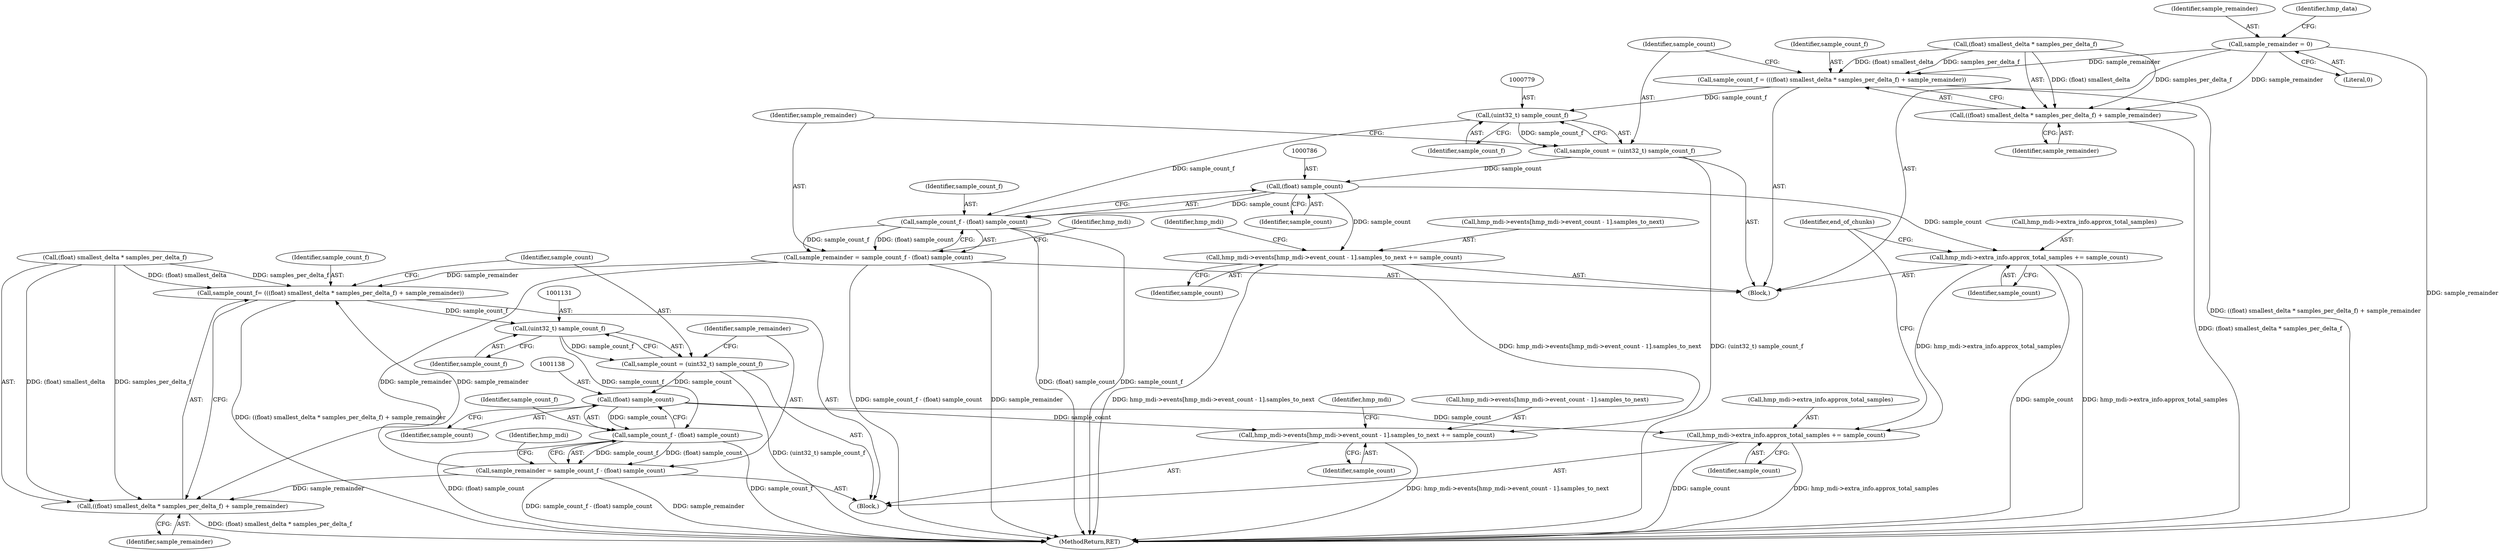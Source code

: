 digraph "0_wildmidi_660b513d99bced8783a4a5984ac2f742c74ebbdd_0@API" {
"1000190" [label="(Call,sample_remainder = 0)"];
"1000767" [label="(Call,sample_count_f = (((float) smallest_delta * samples_per_delta_f) + sample_remainder))"];
"1000778" [label="(Call,(uint32_t) sample_count_f)"];
"1000776" [label="(Call,sample_count = (uint32_t) sample_count_f)"];
"1000785" [label="(Call,(float) sample_count)"];
"1000783" [label="(Call,sample_count_f - (float) sample_count)"];
"1000781" [label="(Call,sample_remainder = sample_count_f - (float) sample_count)"];
"1001119" [label="(Call,sample_count_f= (((float) smallest_delta * samples_per_delta_f) + sample_remainder))"];
"1001130" [label="(Call,(uint32_t) sample_count_f)"];
"1001128" [label="(Call,sample_count = (uint32_t) sample_count_f)"];
"1001137" [label="(Call,(float) sample_count)"];
"1001135" [label="(Call,sample_count_f - (float) sample_count)"];
"1001133" [label="(Call,sample_remainder = sample_count_f - (float) sample_count)"];
"1001121" [label="(Call,((float) smallest_delta * samples_per_delta_f) + sample_remainder)"];
"1001140" [label="(Call,hmp_mdi->events[hmp_mdi->event_count - 1].samples_to_next += sample_count)"];
"1001153" [label="(Call,hmp_mdi->extra_info.approx_total_samples += sample_count)"];
"1000788" [label="(Call,hmp_mdi->events[hmp_mdi->event_count - 1].samples_to_next += sample_count)"];
"1000801" [label="(Call,hmp_mdi->extra_info.approx_total_samples += sample_count)"];
"1000769" [label="(Call,((float) smallest_delta * samples_per_delta_f) + sample_remainder)"];
"1000191" [label="(Identifier,sample_remainder)"];
"1000106" [label="(Block,)"];
"1001153" [label="(Call,hmp_mdi->extra_info.approx_total_samples += sample_count)"];
"1001154" [label="(Call,hmp_mdi->extra_info.approx_total_samples)"];
"1001136" [label="(Identifier,sample_count_f)"];
"1000810" [label="(Identifier,end_of_chunks)"];
"1000782" [label="(Identifier,sample_remainder)"];
"1001156" [label="(Identifier,hmp_mdi)"];
"1001152" [label="(Identifier,sample_count)"];
"1000195" [label="(Identifier,hmp_data)"];
"1001130" [label="(Call,(uint32_t) sample_count_f)"];
"1000769" [label="(Call,((float) smallest_delta * samples_per_delta_f) + sample_remainder)"];
"1001159" [label="(Identifier,sample_count)"];
"1001127" [label="(Identifier,sample_remainder)"];
"1001140" [label="(Call,hmp_mdi->events[hmp_mdi->event_count - 1].samples_to_next += sample_count)"];
"1000192" [label="(Literal,0)"];
"1000781" [label="(Call,sample_remainder = sample_count_f - (float) sample_count)"];
"1001129" [label="(Identifier,sample_count)"];
"1001137" [label="(Call,(float) sample_count)"];
"1001144" [label="(Identifier,hmp_mdi)"];
"1000775" [label="(Identifier,sample_remainder)"];
"1001135" [label="(Call,sample_count_f - (float) sample_count)"];
"1000780" [label="(Identifier,sample_count_f)"];
"1000776" [label="(Call,sample_count = (uint32_t) sample_count_f)"];
"1001139" [label="(Identifier,sample_count)"];
"1001120" [label="(Identifier,sample_count_f)"];
"1000792" [label="(Identifier,hmp_mdi)"];
"1001231" [label="(MethodReturn,RET)"];
"1001133" [label="(Call,sample_remainder = sample_count_f - (float) sample_count)"];
"1001128" [label="(Call,sample_count = (uint32_t) sample_count_f)"];
"1000785" [label="(Call,(float) sample_count)"];
"1000190" [label="(Call,sample_remainder = 0)"];
"1000767" [label="(Call,sample_count_f = (((float) smallest_delta * samples_per_delta_f) + sample_remainder))"];
"1000802" [label="(Call,hmp_mdi->extra_info.approx_total_samples)"];
"1000788" [label="(Call,hmp_mdi->events[hmp_mdi->event_count - 1].samples_to_next += sample_count)"];
"1000801" [label="(Call,hmp_mdi->extra_info.approx_total_samples += sample_count)"];
"1000787" [label="(Identifier,sample_count)"];
"1000778" [label="(Call,(uint32_t) sample_count_f)"];
"1001134" [label="(Identifier,sample_remainder)"];
"1000770" [label="(Call,(float) smallest_delta * samples_per_delta_f)"];
"1000789" [label="(Call,hmp_mdi->events[hmp_mdi->event_count - 1].samples_to_next)"];
"1001122" [label="(Call,(float) smallest_delta * samples_per_delta_f)"];
"1001132" [label="(Identifier,sample_count_f)"];
"1000768" [label="(Identifier,sample_count_f)"];
"1001121" [label="(Call,((float) smallest_delta * samples_per_delta_f) + sample_remainder)"];
"1000784" [label="(Identifier,sample_count_f)"];
"1000777" [label="(Identifier,sample_count)"];
"1000807" [label="(Identifier,sample_count)"];
"1000783" [label="(Call,sample_count_f - (float) sample_count)"];
"1000812" [label="(Block,)"];
"1000800" [label="(Identifier,sample_count)"];
"1000804" [label="(Identifier,hmp_mdi)"];
"1001141" [label="(Call,hmp_mdi->events[hmp_mdi->event_count - 1].samples_to_next)"];
"1001119" [label="(Call,sample_count_f= (((float) smallest_delta * samples_per_delta_f) + sample_remainder))"];
"1000190" -> "1000106"  [label="AST: "];
"1000190" -> "1000192"  [label="CFG: "];
"1000191" -> "1000190"  [label="AST: "];
"1000192" -> "1000190"  [label="AST: "];
"1000195" -> "1000190"  [label="CFG: "];
"1000190" -> "1001231"  [label="DDG: sample_remainder"];
"1000190" -> "1000767"  [label="DDG: sample_remainder"];
"1000190" -> "1000769"  [label="DDG: sample_remainder"];
"1000767" -> "1000106"  [label="AST: "];
"1000767" -> "1000769"  [label="CFG: "];
"1000768" -> "1000767"  [label="AST: "];
"1000769" -> "1000767"  [label="AST: "];
"1000777" -> "1000767"  [label="CFG: "];
"1000767" -> "1001231"  [label="DDG: ((float) smallest_delta * samples_per_delta_f) + sample_remainder"];
"1000770" -> "1000767"  [label="DDG: (float) smallest_delta"];
"1000770" -> "1000767"  [label="DDG: samples_per_delta_f"];
"1000767" -> "1000778"  [label="DDG: sample_count_f"];
"1000778" -> "1000776"  [label="AST: "];
"1000778" -> "1000780"  [label="CFG: "];
"1000779" -> "1000778"  [label="AST: "];
"1000780" -> "1000778"  [label="AST: "];
"1000776" -> "1000778"  [label="CFG: "];
"1000778" -> "1000776"  [label="DDG: sample_count_f"];
"1000778" -> "1000783"  [label="DDG: sample_count_f"];
"1000776" -> "1000106"  [label="AST: "];
"1000777" -> "1000776"  [label="AST: "];
"1000782" -> "1000776"  [label="CFG: "];
"1000776" -> "1001231"  [label="DDG: (uint32_t) sample_count_f"];
"1000776" -> "1000785"  [label="DDG: sample_count"];
"1000785" -> "1000783"  [label="AST: "];
"1000785" -> "1000787"  [label="CFG: "];
"1000786" -> "1000785"  [label="AST: "];
"1000787" -> "1000785"  [label="AST: "];
"1000783" -> "1000785"  [label="CFG: "];
"1000785" -> "1000783"  [label="DDG: sample_count"];
"1000785" -> "1000788"  [label="DDG: sample_count"];
"1000785" -> "1000801"  [label="DDG: sample_count"];
"1000783" -> "1000781"  [label="AST: "];
"1000784" -> "1000783"  [label="AST: "];
"1000781" -> "1000783"  [label="CFG: "];
"1000783" -> "1001231"  [label="DDG: (float) sample_count"];
"1000783" -> "1001231"  [label="DDG: sample_count_f"];
"1000783" -> "1000781"  [label="DDG: sample_count_f"];
"1000783" -> "1000781"  [label="DDG: (float) sample_count"];
"1000781" -> "1000106"  [label="AST: "];
"1000782" -> "1000781"  [label="AST: "];
"1000792" -> "1000781"  [label="CFG: "];
"1000781" -> "1001231"  [label="DDG: sample_count_f - (float) sample_count"];
"1000781" -> "1001231"  [label="DDG: sample_remainder"];
"1000781" -> "1001119"  [label="DDG: sample_remainder"];
"1000781" -> "1001121"  [label="DDG: sample_remainder"];
"1001119" -> "1000812"  [label="AST: "];
"1001119" -> "1001121"  [label="CFG: "];
"1001120" -> "1001119"  [label="AST: "];
"1001121" -> "1001119"  [label="AST: "];
"1001129" -> "1001119"  [label="CFG: "];
"1001119" -> "1001231"  [label="DDG: ((float) smallest_delta * samples_per_delta_f) + sample_remainder"];
"1001122" -> "1001119"  [label="DDG: (float) smallest_delta"];
"1001122" -> "1001119"  [label="DDG: samples_per_delta_f"];
"1001133" -> "1001119"  [label="DDG: sample_remainder"];
"1001119" -> "1001130"  [label="DDG: sample_count_f"];
"1001130" -> "1001128"  [label="AST: "];
"1001130" -> "1001132"  [label="CFG: "];
"1001131" -> "1001130"  [label="AST: "];
"1001132" -> "1001130"  [label="AST: "];
"1001128" -> "1001130"  [label="CFG: "];
"1001130" -> "1001128"  [label="DDG: sample_count_f"];
"1001130" -> "1001135"  [label="DDG: sample_count_f"];
"1001128" -> "1000812"  [label="AST: "];
"1001129" -> "1001128"  [label="AST: "];
"1001134" -> "1001128"  [label="CFG: "];
"1001128" -> "1001231"  [label="DDG: (uint32_t) sample_count_f"];
"1001128" -> "1001137"  [label="DDG: sample_count"];
"1001137" -> "1001135"  [label="AST: "];
"1001137" -> "1001139"  [label="CFG: "];
"1001138" -> "1001137"  [label="AST: "];
"1001139" -> "1001137"  [label="AST: "];
"1001135" -> "1001137"  [label="CFG: "];
"1001137" -> "1001135"  [label="DDG: sample_count"];
"1001137" -> "1001140"  [label="DDG: sample_count"];
"1001137" -> "1001153"  [label="DDG: sample_count"];
"1001135" -> "1001133"  [label="AST: "];
"1001136" -> "1001135"  [label="AST: "];
"1001133" -> "1001135"  [label="CFG: "];
"1001135" -> "1001231"  [label="DDG: (float) sample_count"];
"1001135" -> "1001231"  [label="DDG: sample_count_f"];
"1001135" -> "1001133"  [label="DDG: sample_count_f"];
"1001135" -> "1001133"  [label="DDG: (float) sample_count"];
"1001133" -> "1000812"  [label="AST: "];
"1001134" -> "1001133"  [label="AST: "];
"1001144" -> "1001133"  [label="CFG: "];
"1001133" -> "1001231"  [label="DDG: sample_remainder"];
"1001133" -> "1001231"  [label="DDG: sample_count_f - (float) sample_count"];
"1001133" -> "1001121"  [label="DDG: sample_remainder"];
"1001121" -> "1001127"  [label="CFG: "];
"1001122" -> "1001121"  [label="AST: "];
"1001127" -> "1001121"  [label="AST: "];
"1001121" -> "1001231"  [label="DDG: (float) smallest_delta * samples_per_delta_f"];
"1001122" -> "1001121"  [label="DDG: (float) smallest_delta"];
"1001122" -> "1001121"  [label="DDG: samples_per_delta_f"];
"1001140" -> "1000812"  [label="AST: "];
"1001140" -> "1001152"  [label="CFG: "];
"1001141" -> "1001140"  [label="AST: "];
"1001152" -> "1001140"  [label="AST: "];
"1001156" -> "1001140"  [label="CFG: "];
"1001140" -> "1001231"  [label="DDG: hmp_mdi->events[hmp_mdi->event_count - 1].samples_to_next"];
"1000788" -> "1001140"  [label="DDG: hmp_mdi->events[hmp_mdi->event_count - 1].samples_to_next"];
"1001153" -> "1000812"  [label="AST: "];
"1001153" -> "1001159"  [label="CFG: "];
"1001154" -> "1001153"  [label="AST: "];
"1001159" -> "1001153"  [label="AST: "];
"1000810" -> "1001153"  [label="CFG: "];
"1001153" -> "1001231"  [label="DDG: hmp_mdi->extra_info.approx_total_samples"];
"1001153" -> "1001231"  [label="DDG: sample_count"];
"1000801" -> "1001153"  [label="DDG: hmp_mdi->extra_info.approx_total_samples"];
"1000788" -> "1000106"  [label="AST: "];
"1000788" -> "1000800"  [label="CFG: "];
"1000789" -> "1000788"  [label="AST: "];
"1000800" -> "1000788"  [label="AST: "];
"1000804" -> "1000788"  [label="CFG: "];
"1000788" -> "1001231"  [label="DDG: hmp_mdi->events[hmp_mdi->event_count - 1].samples_to_next"];
"1000801" -> "1000106"  [label="AST: "];
"1000801" -> "1000807"  [label="CFG: "];
"1000802" -> "1000801"  [label="AST: "];
"1000807" -> "1000801"  [label="AST: "];
"1000810" -> "1000801"  [label="CFG: "];
"1000801" -> "1001231"  [label="DDG: sample_count"];
"1000801" -> "1001231"  [label="DDG: hmp_mdi->extra_info.approx_total_samples"];
"1000769" -> "1000775"  [label="CFG: "];
"1000770" -> "1000769"  [label="AST: "];
"1000775" -> "1000769"  [label="AST: "];
"1000769" -> "1001231"  [label="DDG: (float) smallest_delta * samples_per_delta_f"];
"1000770" -> "1000769"  [label="DDG: (float) smallest_delta"];
"1000770" -> "1000769"  [label="DDG: samples_per_delta_f"];
}
